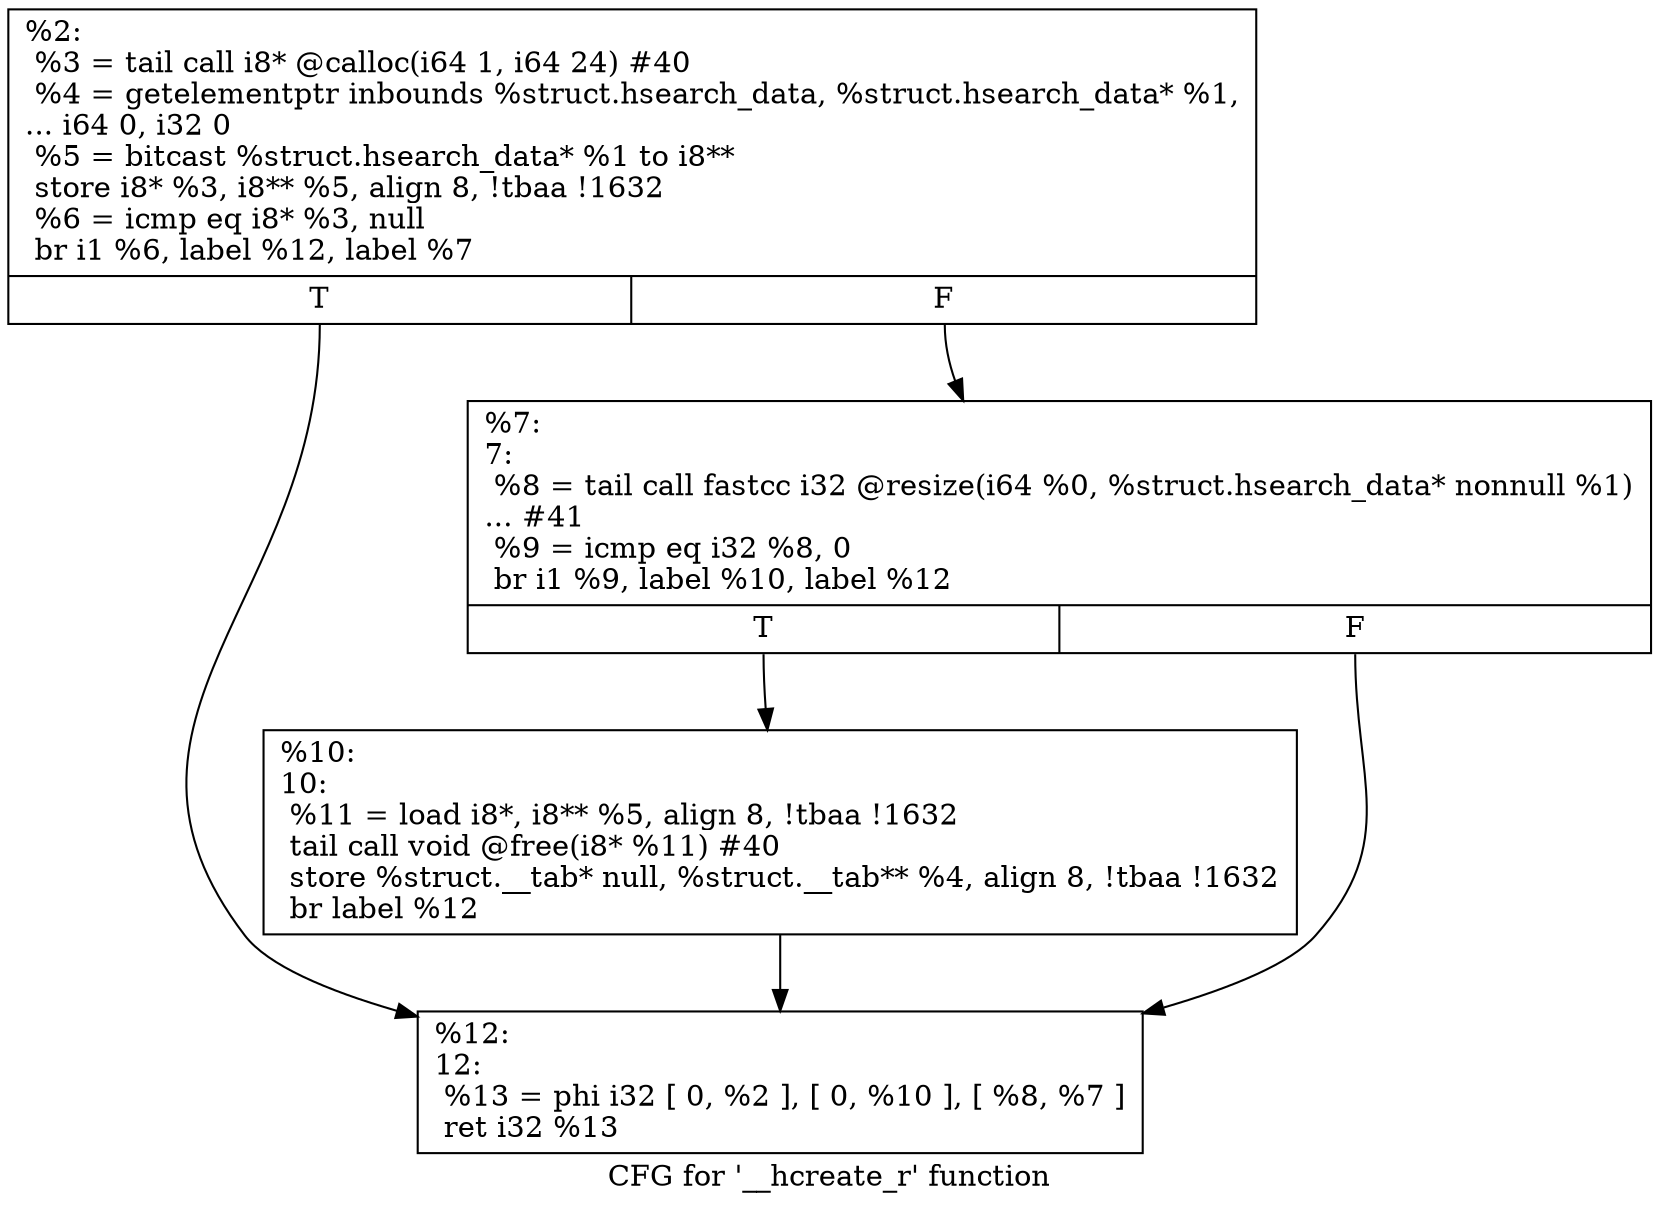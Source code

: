 digraph "CFG for '__hcreate_r' function" {
	label="CFG for '__hcreate_r' function";

	Node0x1c5f530 [shape=record,label="{%2:\l  %3 = tail call i8* @calloc(i64 1, i64 24) #40\l  %4 = getelementptr inbounds %struct.hsearch_data, %struct.hsearch_data* %1,\l... i64 0, i32 0\l  %5 = bitcast %struct.hsearch_data* %1 to i8**\l  store i8* %3, i8** %5, align 8, !tbaa !1632\l  %6 = icmp eq i8* %3, null\l  br i1 %6, label %12, label %7\l|{<s0>T|<s1>F}}"];
	Node0x1c5f530:s0 -> Node0x1c5f620;
	Node0x1c5f530:s1 -> Node0x1c5f580;
	Node0x1c5f580 [shape=record,label="{%7:\l7:                                                \l  %8 = tail call fastcc i32 @resize(i64 %0, %struct.hsearch_data* nonnull %1)\l... #41\l  %9 = icmp eq i32 %8, 0\l  br i1 %9, label %10, label %12\l|{<s0>T|<s1>F}}"];
	Node0x1c5f580:s0 -> Node0x1c5f5d0;
	Node0x1c5f580:s1 -> Node0x1c5f620;
	Node0x1c5f5d0 [shape=record,label="{%10:\l10:                                               \l  %11 = load i8*, i8** %5, align 8, !tbaa !1632\l  tail call void @free(i8* %11) #40\l  store %struct.__tab* null, %struct.__tab** %4, align 8, !tbaa !1632\l  br label %12\l}"];
	Node0x1c5f5d0 -> Node0x1c5f620;
	Node0x1c5f620 [shape=record,label="{%12:\l12:                                               \l  %13 = phi i32 [ 0, %2 ], [ 0, %10 ], [ %8, %7 ]\l  ret i32 %13\l}"];
}
